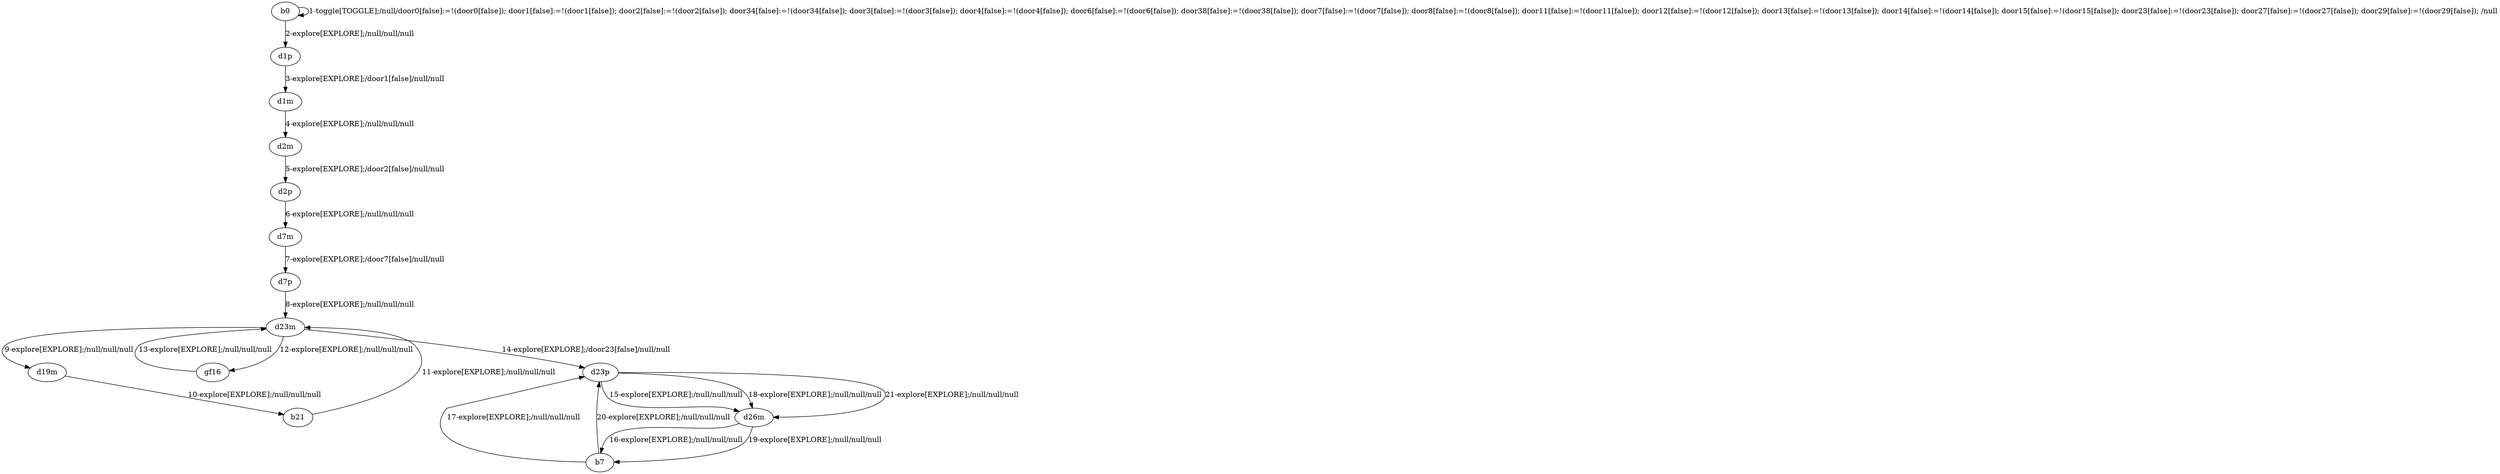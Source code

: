 # Total number of goals covered by this test: 3
# gf16 --> d23m
# d26m --> b7
# d23m --> gf16

digraph g {
"b0" -> "b0" [label = "1-toggle[TOGGLE];/null/door0[false]:=!(door0[false]); door1[false]:=!(door1[false]); door2[false]:=!(door2[false]); door34[false]:=!(door34[false]); door3[false]:=!(door3[false]); door4[false]:=!(door4[false]); door6[false]:=!(door6[false]); door38[false]:=!(door38[false]); door7[false]:=!(door7[false]); door8[false]:=!(door8[false]); door11[false]:=!(door11[false]); door12[false]:=!(door12[false]); door13[false]:=!(door13[false]); door14[false]:=!(door14[false]); door15[false]:=!(door15[false]); door23[false]:=!(door23[false]); door27[false]:=!(door27[false]); door29[false]:=!(door29[false]); /null"];
"b0" -> "d1p" [label = "2-explore[EXPLORE];/null/null/null"];
"d1p" -> "d1m" [label = "3-explore[EXPLORE];/door1[false]/null/null"];
"d1m" -> "d2m" [label = "4-explore[EXPLORE];/null/null/null"];
"d2m" -> "d2p" [label = "5-explore[EXPLORE];/door2[false]/null/null"];
"d2p" -> "d7m" [label = "6-explore[EXPLORE];/null/null/null"];
"d7m" -> "d7p" [label = "7-explore[EXPLORE];/door7[false]/null/null"];
"d7p" -> "d23m" [label = "8-explore[EXPLORE];/null/null/null"];
"d23m" -> "d19m" [label = "9-explore[EXPLORE];/null/null/null"];
"d19m" -> "b21" [label = "10-explore[EXPLORE];/null/null/null"];
"b21" -> "d23m" [label = "11-explore[EXPLORE];/null/null/null"];
"d23m" -> "gf16" [label = "12-explore[EXPLORE];/null/null/null"];
"gf16" -> "d23m" [label = "13-explore[EXPLORE];/null/null/null"];
"d23m" -> "d23p" [label = "14-explore[EXPLORE];/door23[false]/null/null"];
"d23p" -> "d26m" [label = "15-explore[EXPLORE];/null/null/null"];
"d26m" -> "b7" [label = "16-explore[EXPLORE];/null/null/null"];
"b7" -> "d23p" [label = "17-explore[EXPLORE];/null/null/null"];
"d23p" -> "d26m" [label = "18-explore[EXPLORE];/null/null/null"];
"d26m" -> "b7" [label = "19-explore[EXPLORE];/null/null/null"];
"b7" -> "d23p" [label = "20-explore[EXPLORE];/null/null/null"];
"d23p" -> "d26m" [label = "21-explore[EXPLORE];/null/null/null"];
}